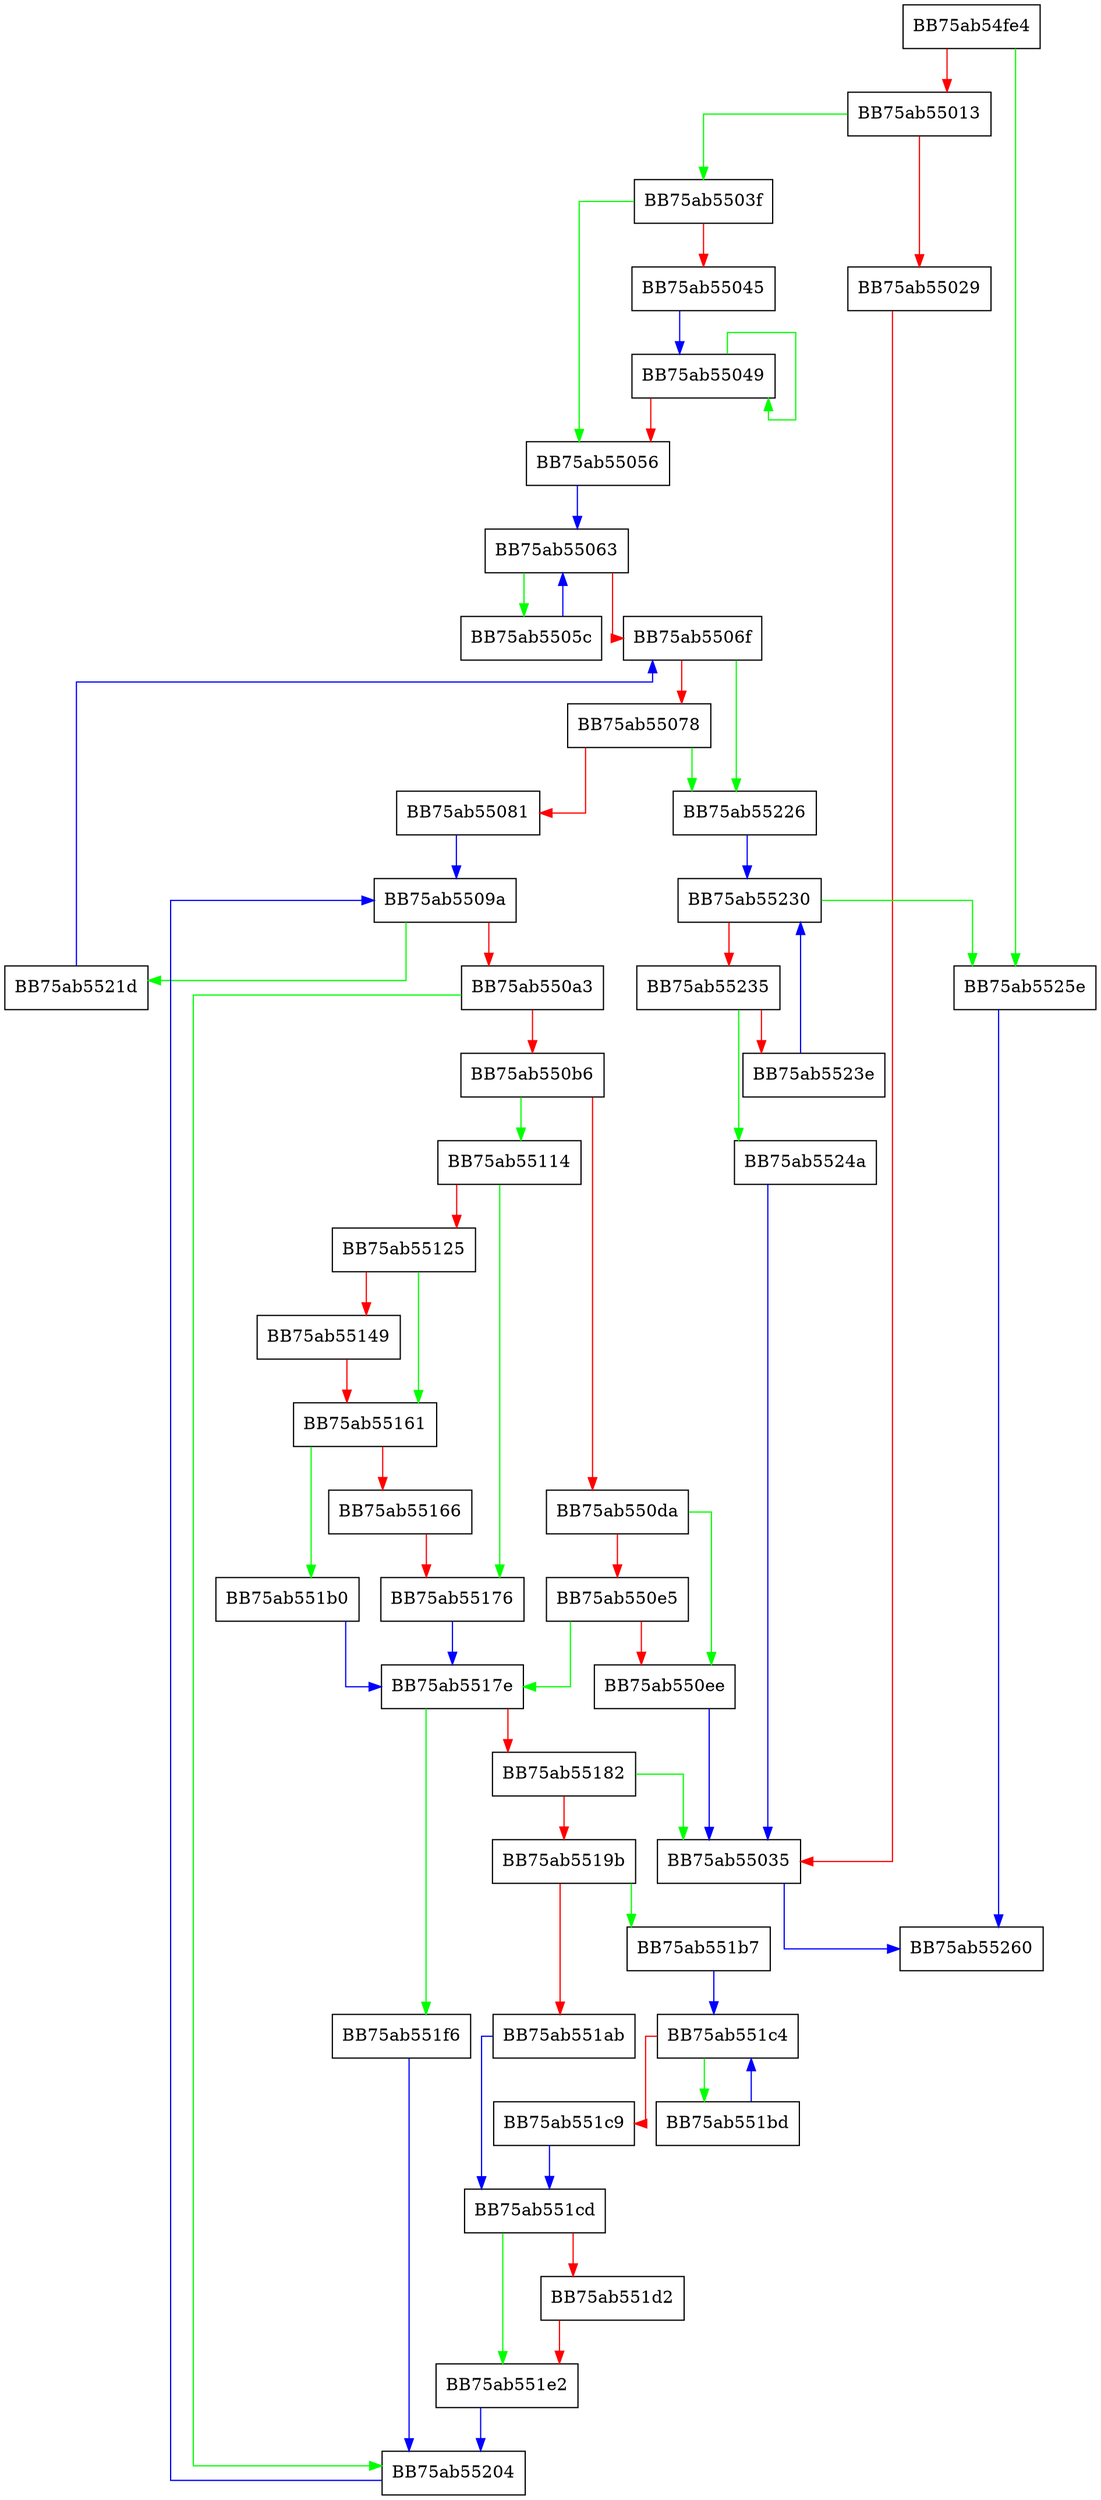 digraph resolveCompoundOrderBy {
  node [shape="box"];
  graph [splines=ortho];
  BB75ab54fe4 -> BB75ab5525e [color="green"];
  BB75ab54fe4 -> BB75ab55013 [color="red"];
  BB75ab55013 -> BB75ab5503f [color="green"];
  BB75ab55013 -> BB75ab55029 [color="red"];
  BB75ab55029 -> BB75ab55035 [color="red"];
  BB75ab55035 -> BB75ab55260 [color="blue"];
  BB75ab5503f -> BB75ab55056 [color="green"];
  BB75ab5503f -> BB75ab55045 [color="red"];
  BB75ab55045 -> BB75ab55049 [color="blue"];
  BB75ab55049 -> BB75ab55049 [color="green"];
  BB75ab55049 -> BB75ab55056 [color="red"];
  BB75ab55056 -> BB75ab55063 [color="blue"];
  BB75ab5505c -> BB75ab55063 [color="blue"];
  BB75ab55063 -> BB75ab5505c [color="green"];
  BB75ab55063 -> BB75ab5506f [color="red"];
  BB75ab5506f -> BB75ab55226 [color="green"];
  BB75ab5506f -> BB75ab55078 [color="red"];
  BB75ab55078 -> BB75ab55226 [color="green"];
  BB75ab55078 -> BB75ab55081 [color="red"];
  BB75ab55081 -> BB75ab5509a [color="blue"];
  BB75ab5509a -> BB75ab5521d [color="green"];
  BB75ab5509a -> BB75ab550a3 [color="red"];
  BB75ab550a3 -> BB75ab55204 [color="green"];
  BB75ab550a3 -> BB75ab550b6 [color="red"];
  BB75ab550b6 -> BB75ab55114 [color="green"];
  BB75ab550b6 -> BB75ab550da [color="red"];
  BB75ab550da -> BB75ab550ee [color="green"];
  BB75ab550da -> BB75ab550e5 [color="red"];
  BB75ab550e5 -> BB75ab5517e [color="green"];
  BB75ab550e5 -> BB75ab550ee [color="red"];
  BB75ab550ee -> BB75ab55035 [color="blue"];
  BB75ab55114 -> BB75ab55176 [color="green"];
  BB75ab55114 -> BB75ab55125 [color="red"];
  BB75ab55125 -> BB75ab55161 [color="green"];
  BB75ab55125 -> BB75ab55149 [color="red"];
  BB75ab55149 -> BB75ab55161 [color="red"];
  BB75ab55161 -> BB75ab551b0 [color="green"];
  BB75ab55161 -> BB75ab55166 [color="red"];
  BB75ab55166 -> BB75ab55176 [color="red"];
  BB75ab55176 -> BB75ab5517e [color="blue"];
  BB75ab5517e -> BB75ab551f6 [color="green"];
  BB75ab5517e -> BB75ab55182 [color="red"];
  BB75ab55182 -> BB75ab55035 [color="green"];
  BB75ab55182 -> BB75ab5519b [color="red"];
  BB75ab5519b -> BB75ab551b7 [color="green"];
  BB75ab5519b -> BB75ab551ab [color="red"];
  BB75ab551ab -> BB75ab551cd [color="blue"];
  BB75ab551b0 -> BB75ab5517e [color="blue"];
  BB75ab551b7 -> BB75ab551c4 [color="blue"];
  BB75ab551bd -> BB75ab551c4 [color="blue"];
  BB75ab551c4 -> BB75ab551bd [color="green"];
  BB75ab551c4 -> BB75ab551c9 [color="red"];
  BB75ab551c9 -> BB75ab551cd [color="blue"];
  BB75ab551cd -> BB75ab551e2 [color="green"];
  BB75ab551cd -> BB75ab551d2 [color="red"];
  BB75ab551d2 -> BB75ab551e2 [color="red"];
  BB75ab551e2 -> BB75ab55204 [color="blue"];
  BB75ab551f6 -> BB75ab55204 [color="blue"];
  BB75ab55204 -> BB75ab5509a [color="blue"];
  BB75ab5521d -> BB75ab5506f [color="blue"];
  BB75ab55226 -> BB75ab55230 [color="blue"];
  BB75ab55230 -> BB75ab5525e [color="green"];
  BB75ab55230 -> BB75ab55235 [color="red"];
  BB75ab55235 -> BB75ab5524a [color="green"];
  BB75ab55235 -> BB75ab5523e [color="red"];
  BB75ab5523e -> BB75ab55230 [color="blue"];
  BB75ab5524a -> BB75ab55035 [color="blue"];
  BB75ab5525e -> BB75ab55260 [color="blue"];
}